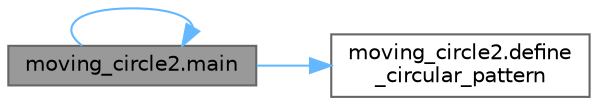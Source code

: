digraph "moving_circle2.main"
{
 // LATEX_PDF_SIZE
  bgcolor="transparent";
  edge [fontname=Helvetica,fontsize=10,labelfontname=Helvetica,labelfontsize=10];
  node [fontname=Helvetica,fontsize=10,shape=box,height=0.2,width=0.4];
  rankdir="LR";
  Node1 [id="Node000001",label="moving_circle2.main",height=0.2,width=0.4,color="gray40", fillcolor="grey60", style="filled", fontcolor="black",tooltip=" "];
  Node1 -> Node2 [id="edge1_Node000001_Node000002",color="steelblue1",style="solid",tooltip=" "];
  Node2 [id="Node000002",label="moving_circle2.define\l_circular_pattern",height=0.2,width=0.4,color="grey40", fillcolor="white", style="filled",URL="$namespacemoving__circle2.html#aa1a6497f7e16f0d4675d21c2203fded9",tooltip=" "];
  Node1 -> Node1 [id="edge2_Node000001_Node000001",color="steelblue1",style="solid",tooltip=" "];
}
